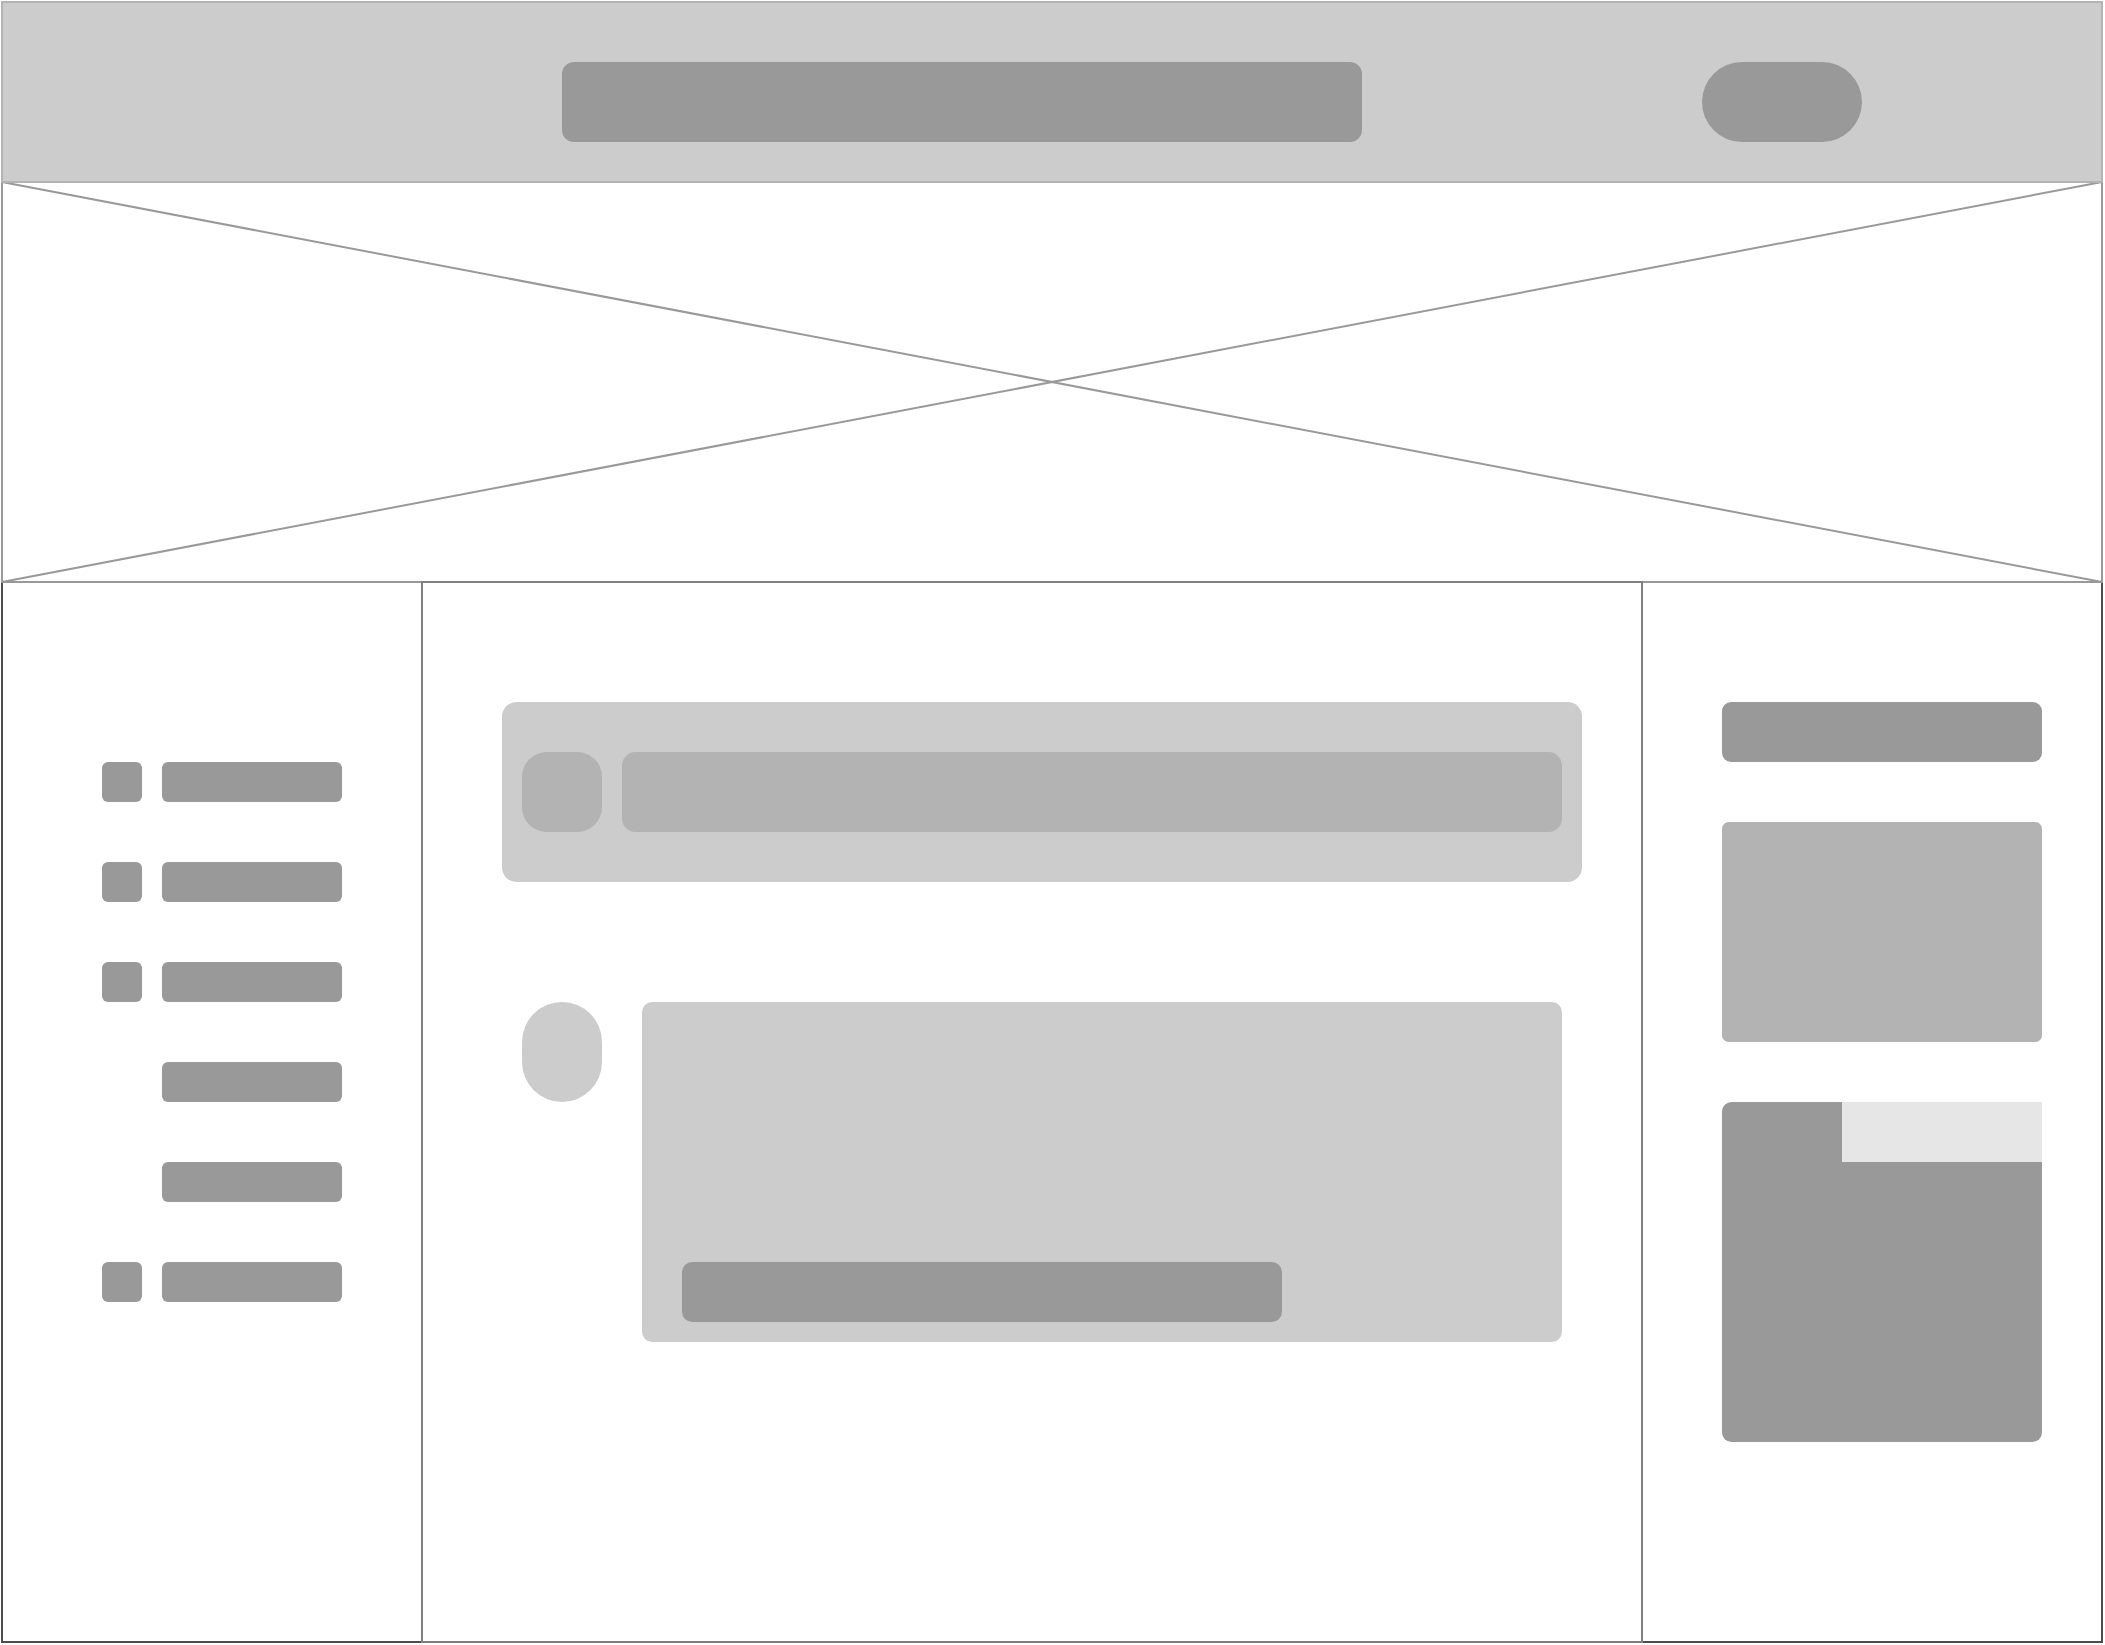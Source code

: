 <mxfile version="21.7.2" type="device" pages="6">
  <diagram id="hD09jQqH0ERCBeJgtIus" name="halaman beranda">
    <mxGraphModel dx="492" dy="740" grid="1" gridSize="10" guides="1" tooltips="1" connect="1" arrows="1" fold="1" page="1" pageScale="1" pageWidth="850" pageHeight="1100" math="0" shadow="0">
      <root>
        <mxCell id="0" />
        <mxCell id="1" parent="0" />
        <mxCell id="AZKspSL3-IPZaGYiQ-es-28" value="" style="rounded=0;whiteSpace=wrap;html=1;strokeColor=#4D4D4D;" parent="1" vertex="1">
          <mxGeometry x="1210" y="30" width="1050" height="820" as="geometry" />
        </mxCell>
        <mxCell id="AZKspSL3-IPZaGYiQ-es-20" value="" style="verticalLabelPosition=bottom;shadow=0;dashed=0;align=center;html=1;verticalAlign=top;strokeWidth=1;shape=mxgraph.mockup.graphics.simpleIcon;strokeColor=#999999;fillColor=#ffffff;rounded=0;labelBackgroundColor=none;fontFamily=Verdana;fontSize=12;fontColor=#000000;" parent="1" vertex="1">
          <mxGeometry x="1210" y="120" width="1050" height="200" as="geometry" />
        </mxCell>
        <mxCell id="AZKspSL3-IPZaGYiQ-es-33" value="" style="rounded=0;whiteSpace=wrap;html=1;strokeColor=#B3B3B3;fillColor=#CCCCCC;" parent="1" vertex="1">
          <mxGeometry x="1210" y="30" width="1050" height="90" as="geometry" />
        </mxCell>
        <mxCell id="AZKspSL3-IPZaGYiQ-es-36" value="" style="rounded=0;whiteSpace=wrap;html=1;strokeColor=#808080;" parent="1" vertex="1">
          <mxGeometry x="1420" y="320" width="610" height="530" as="geometry" />
        </mxCell>
        <mxCell id="AZKspSL3-IPZaGYiQ-es-73" value="" style="group" parent="1" vertex="1" connectable="0">
          <mxGeometry x="1470" y="530" width="520" height="170" as="geometry" />
        </mxCell>
        <mxCell id="AZKspSL3-IPZaGYiQ-es-64" value="" style="rounded=1;whiteSpace=wrap;html=1;strokeColor=none;fillColor=#CCCCCC;arcSize=3;" parent="AZKspSL3-IPZaGYiQ-es-73" vertex="1">
          <mxGeometry x="60" width="460" height="170" as="geometry" />
        </mxCell>
        <mxCell id="AZKspSL3-IPZaGYiQ-es-66" value="" style="rounded=1;whiteSpace=wrap;html=1;strokeColor=none;fillColor=#CCCCCC;arcSize=50;" parent="AZKspSL3-IPZaGYiQ-es-73" vertex="1">
          <mxGeometry width="40" height="50" as="geometry" />
        </mxCell>
        <mxCell id="AZKspSL3-IPZaGYiQ-es-72" value="" style="rounded=1;whiteSpace=wrap;html=1;strokeColor=none;fillColor=#999999;arcSize=17;" parent="AZKspSL3-IPZaGYiQ-es-73" vertex="1">
          <mxGeometry x="80" y="130" width="300" height="30" as="geometry" />
        </mxCell>
        <mxCell id="AZKspSL3-IPZaGYiQ-es-74" value="" style="group" parent="1" vertex="1" connectable="0">
          <mxGeometry x="1260" y="410" width="120" height="270" as="geometry" />
        </mxCell>
        <mxCell id="AZKspSL3-IPZaGYiQ-es-40" value="" style="rounded=1;whiteSpace=wrap;html=1;strokeColor=none;fillColor=#999999;" parent="AZKspSL3-IPZaGYiQ-es-74" vertex="1">
          <mxGeometry x="30" width="90" height="20" as="geometry" />
        </mxCell>
        <mxCell id="AZKspSL3-IPZaGYiQ-es-41" value="" style="rounded=1;whiteSpace=wrap;html=1;strokeColor=none;fillColor=#999999;" parent="AZKspSL3-IPZaGYiQ-es-74" vertex="1">
          <mxGeometry width="20" height="20" as="geometry" />
        </mxCell>
        <mxCell id="AZKspSL3-IPZaGYiQ-es-49" value="" style="rounded=1;whiteSpace=wrap;html=1;strokeColor=none;fillColor=#999999;" parent="AZKspSL3-IPZaGYiQ-es-74" vertex="1">
          <mxGeometry x="30" y="50" width="90" height="20" as="geometry" />
        </mxCell>
        <mxCell id="AZKspSL3-IPZaGYiQ-es-50" value="" style="rounded=1;whiteSpace=wrap;html=1;strokeColor=none;fillColor=#999999;" parent="AZKspSL3-IPZaGYiQ-es-74" vertex="1">
          <mxGeometry y="50" width="20" height="20" as="geometry" />
        </mxCell>
        <mxCell id="AZKspSL3-IPZaGYiQ-es-51" value="" style="rounded=1;whiteSpace=wrap;html=1;strokeColor=none;fillColor=#999999;" parent="AZKspSL3-IPZaGYiQ-es-74" vertex="1">
          <mxGeometry x="30" y="100" width="90" height="20" as="geometry" />
        </mxCell>
        <mxCell id="AZKspSL3-IPZaGYiQ-es-52" value="" style="rounded=1;whiteSpace=wrap;html=1;strokeColor=none;fillColor=#999999;" parent="AZKspSL3-IPZaGYiQ-es-74" vertex="1">
          <mxGeometry y="100" width="20" height="20" as="geometry" />
        </mxCell>
        <mxCell id="AZKspSL3-IPZaGYiQ-es-53" value="" style="rounded=1;whiteSpace=wrap;html=1;strokeColor=none;fillColor=#999999;" parent="AZKspSL3-IPZaGYiQ-es-74" vertex="1">
          <mxGeometry x="30" y="250" width="90" height="20" as="geometry" />
        </mxCell>
        <mxCell id="AZKspSL3-IPZaGYiQ-es-54" value="" style="rounded=1;whiteSpace=wrap;html=1;strokeColor=none;fillColor=#999999;" parent="AZKspSL3-IPZaGYiQ-es-74" vertex="1">
          <mxGeometry y="250" width="20" height="20" as="geometry" />
        </mxCell>
        <mxCell id="AZKspSL3-IPZaGYiQ-es-55" value="" style="rounded=1;whiteSpace=wrap;html=1;strokeColor=none;fillColor=#999999;" parent="AZKspSL3-IPZaGYiQ-es-74" vertex="1">
          <mxGeometry x="30" y="150" width="90" height="20" as="geometry" />
        </mxCell>
        <mxCell id="AZKspSL3-IPZaGYiQ-es-56" value="" style="rounded=1;whiteSpace=wrap;html=1;strokeColor=none;fillColor=#999999;" parent="AZKspSL3-IPZaGYiQ-es-74" vertex="1">
          <mxGeometry x="30" y="200" width="90" height="20" as="geometry" />
        </mxCell>
        <mxCell id="AZKspSL3-IPZaGYiQ-es-60" value="" style="rounded=1;whiteSpace=wrap;html=1;strokeColor=none;fillColor=#999999;" parent="1" vertex="1">
          <mxGeometry x="2070" y="380" width="160" height="30" as="geometry" />
        </mxCell>
        <mxCell id="AZKspSL3-IPZaGYiQ-es-61" value="" style="rounded=1;whiteSpace=wrap;html=1;strokeColor=none;fillColor=#B3B3B3;arcSize=3;container=0;" parent="1" vertex="1">
          <mxGeometry x="2070" y="440" width="160" height="110" as="geometry" />
        </mxCell>
        <mxCell id="AZKspSL3-IPZaGYiQ-es-62" value="" style="rounded=1;whiteSpace=wrap;html=1;strokeColor=none;fillColor=#999999;arcSize=3;" parent="1" vertex="1">
          <mxGeometry x="2070" y="580" width="160" height="170" as="geometry" />
        </mxCell>
        <mxCell id="AZKspSL3-IPZaGYiQ-es-63" value="" style="rounded=1;whiteSpace=wrap;html=1;strokeColor=none;fillColor=#E6E6E6;arcSize=0;" parent="1" vertex="1">
          <mxGeometry x="2130" y="580" width="100" height="30" as="geometry" />
        </mxCell>
        <mxCell id="AZKspSL3-IPZaGYiQ-es-78" value="" style="rounded=1;whiteSpace=wrap;html=1;strokeColor=none;fillColor=#999999;" parent="1" vertex="1">
          <mxGeometry x="1490" y="60" width="400" height="40" as="geometry" />
        </mxCell>
        <mxCell id="AZKspSL3-IPZaGYiQ-es-79" value="" style="rounded=1;whiteSpace=wrap;html=1;strokeColor=none;fillColor=#999999;arcSize=50;" parent="1" vertex="1">
          <mxGeometry x="2060" y="60" width="80" height="40" as="geometry" />
        </mxCell>
        <mxCell id="AZKspSL3-IPZaGYiQ-es-85" value="" style="rounded=1;whiteSpace=wrap;html=1;strokeColor=none;fillColor=#CCCCCC;arcSize=8;container=0;" parent="1" vertex="1">
          <mxGeometry x="1460" y="380" width="540" height="90" as="geometry" />
        </mxCell>
        <mxCell id="AZKspSL3-IPZaGYiQ-es-83" value="" style="rounded=1;whiteSpace=wrap;html=1;strokeColor=none;fillColor=#B3B3B3;arcSize=17;container=0;" parent="1" vertex="1">
          <mxGeometry x="1520" y="405" width="470" height="40" as="geometry" />
        </mxCell>
        <mxCell id="AZKspSL3-IPZaGYiQ-es-84" value="" style="rounded=1;whiteSpace=wrap;html=1;strokeColor=none;fillColor=#B3B3B3;arcSize=31;container=0;" parent="1" vertex="1">
          <mxGeometry x="1470" y="405" width="40" height="40" as="geometry" />
        </mxCell>
      </root>
    </mxGraphModel>
  </diagram>
  <diagram id="E0Js30wyCuAVZdPa75kY" name="halaman profile">
    <mxGraphModel dx="1330" dy="1203" grid="1" gridSize="10" guides="1" tooltips="1" connect="1" arrows="1" fold="1" page="1" pageScale="1" pageWidth="850" pageHeight="1100" math="0" shadow="0">
      <root>
        <mxCell id="0" />
        <mxCell id="1" parent="0" />
        <mxCell id="IMUXMSNeako0PYxyaCCG-1" value="" style="rounded=0;whiteSpace=wrap;html=1;strokeColor=#4D4D4D;" vertex="1" parent="1">
          <mxGeometry x="1210" y="30" width="1050" height="820" as="geometry" />
        </mxCell>
        <mxCell id="IMUXMSNeako0PYxyaCCG-2" value="" style="verticalLabelPosition=bottom;shadow=0;dashed=0;align=center;html=1;verticalAlign=top;strokeWidth=1;shape=mxgraph.mockup.graphics.simpleIcon;strokeColor=#999999;fillColor=#ffffff;rounded=0;labelBackgroundColor=none;fontFamily=Verdana;fontSize=12;fontColor=#000000;" vertex="1" parent="1">
          <mxGeometry x="1210" y="120" width="1050" height="200" as="geometry" />
        </mxCell>
        <mxCell id="IMUXMSNeako0PYxyaCCG-3" value="" style="rounded=0;whiteSpace=wrap;html=1;strokeColor=#B3B3B3;fillColor=#CCCCCC;" vertex="1" parent="1">
          <mxGeometry x="1210" y="30" width="1050" height="90" as="geometry" />
        </mxCell>
        <mxCell id="IMUXMSNeako0PYxyaCCG-4" value="" style="rounded=0;whiteSpace=wrap;html=1;strokeColor=#808080;" vertex="1" parent="1">
          <mxGeometry x="1420" y="320" width="610" height="530" as="geometry" />
        </mxCell>
        <mxCell id="IMUXMSNeako0PYxyaCCG-9" value="" style="group" vertex="1" connectable="0" parent="1">
          <mxGeometry x="1260" y="410" width="120" height="270" as="geometry" />
        </mxCell>
        <mxCell id="IMUXMSNeako0PYxyaCCG-10" value="" style="rounded=1;whiteSpace=wrap;html=1;strokeColor=none;fillColor=#999999;" vertex="1" parent="IMUXMSNeako0PYxyaCCG-9">
          <mxGeometry x="30" width="90" height="20" as="geometry" />
        </mxCell>
        <mxCell id="IMUXMSNeako0PYxyaCCG-11" value="" style="rounded=1;whiteSpace=wrap;html=1;strokeColor=none;fillColor=#999999;" vertex="1" parent="IMUXMSNeako0PYxyaCCG-9">
          <mxGeometry width="20" height="20" as="geometry" />
        </mxCell>
        <mxCell id="IMUXMSNeako0PYxyaCCG-12" value="" style="rounded=1;whiteSpace=wrap;html=1;strokeColor=none;fillColor=#999999;" vertex="1" parent="IMUXMSNeako0PYxyaCCG-9">
          <mxGeometry x="30" y="50" width="90" height="20" as="geometry" />
        </mxCell>
        <mxCell id="IMUXMSNeako0PYxyaCCG-13" value="" style="rounded=1;whiteSpace=wrap;html=1;strokeColor=none;fillColor=#999999;" vertex="1" parent="IMUXMSNeako0PYxyaCCG-9">
          <mxGeometry y="50" width="20" height="20" as="geometry" />
        </mxCell>
        <mxCell id="IMUXMSNeako0PYxyaCCG-14" value="" style="rounded=1;whiteSpace=wrap;html=1;strokeColor=none;fillColor=#999999;" vertex="1" parent="IMUXMSNeako0PYxyaCCG-9">
          <mxGeometry x="30" y="100" width="90" height="20" as="geometry" />
        </mxCell>
        <mxCell id="IMUXMSNeako0PYxyaCCG-15" value="" style="rounded=1;whiteSpace=wrap;html=1;strokeColor=none;fillColor=#999999;" vertex="1" parent="IMUXMSNeako0PYxyaCCG-9">
          <mxGeometry y="100" width="20" height="20" as="geometry" />
        </mxCell>
        <mxCell id="IMUXMSNeako0PYxyaCCG-16" value="" style="rounded=1;whiteSpace=wrap;html=1;strokeColor=none;fillColor=#999999;" vertex="1" parent="IMUXMSNeako0PYxyaCCG-9">
          <mxGeometry x="30" y="250" width="90" height="20" as="geometry" />
        </mxCell>
        <mxCell id="IMUXMSNeako0PYxyaCCG-17" value="" style="rounded=1;whiteSpace=wrap;html=1;strokeColor=none;fillColor=#999999;" vertex="1" parent="IMUXMSNeako0PYxyaCCG-9">
          <mxGeometry y="250" width="20" height="20" as="geometry" />
        </mxCell>
        <mxCell id="IMUXMSNeako0PYxyaCCG-18" value="" style="rounded=1;whiteSpace=wrap;html=1;strokeColor=none;fillColor=#999999;" vertex="1" parent="IMUXMSNeako0PYxyaCCG-9">
          <mxGeometry x="30" y="150" width="90" height="20" as="geometry" />
        </mxCell>
        <mxCell id="IMUXMSNeako0PYxyaCCG-19" value="" style="rounded=1;whiteSpace=wrap;html=1;strokeColor=none;fillColor=#999999;" vertex="1" parent="IMUXMSNeako0PYxyaCCG-9">
          <mxGeometry x="30" y="200" width="90" height="20" as="geometry" />
        </mxCell>
        <mxCell id="IMUXMSNeako0PYxyaCCG-20" value="" style="rounded=1;whiteSpace=wrap;html=1;strokeColor=none;fillColor=#999999;" vertex="1" parent="1">
          <mxGeometry x="2070" y="380" width="160" height="30" as="geometry" />
        </mxCell>
        <mxCell id="IMUXMSNeako0PYxyaCCG-21" value="" style="rounded=1;whiteSpace=wrap;html=1;strokeColor=none;fillColor=#B3B3B3;arcSize=3;container=0;" vertex="1" parent="1">
          <mxGeometry x="2070" y="440" width="160" height="110" as="geometry" />
        </mxCell>
        <mxCell id="IMUXMSNeako0PYxyaCCG-22" value="" style="rounded=1;whiteSpace=wrap;html=1;strokeColor=none;fillColor=#999999;arcSize=3;" vertex="1" parent="1">
          <mxGeometry x="2070" y="580" width="160" height="170" as="geometry" />
        </mxCell>
        <mxCell id="IMUXMSNeako0PYxyaCCG-23" value="" style="rounded=1;whiteSpace=wrap;html=1;strokeColor=none;fillColor=#E6E6E6;arcSize=0;" vertex="1" parent="1">
          <mxGeometry x="2130" y="580" width="100" height="30" as="geometry" />
        </mxCell>
        <mxCell id="IMUXMSNeako0PYxyaCCG-24" value="" style="rounded=1;whiteSpace=wrap;html=1;strokeColor=none;fillColor=#999999;" vertex="1" parent="1">
          <mxGeometry x="1490" y="60" width="400" height="40" as="geometry" />
        </mxCell>
        <mxCell id="IMUXMSNeako0PYxyaCCG-25" value="" style="rounded=1;whiteSpace=wrap;html=1;strokeColor=none;fillColor=#999999;arcSize=50;" vertex="1" parent="1">
          <mxGeometry x="2060" y="60" width="80" height="40" as="geometry" />
        </mxCell>
        <mxCell id="IMUXMSNeako0PYxyaCCG-26" value="" style="rounded=1;whiteSpace=wrap;html=1;strokeColor=none;fillColor=#CCCCCC;arcSize=2;container=0;" vertex="1" parent="1">
          <mxGeometry x="1455" y="470" width="540" height="350" as="geometry" />
        </mxCell>
        <mxCell id="IMUXMSNeako0PYxyaCCG-27" value="" style="rounded=1;whiteSpace=wrap;html=1;strokeColor=none;fillColor=#B3B3B3;arcSize=17;container=0;" vertex="1" parent="1">
          <mxGeometry x="1450" y="350" width="530" height="40" as="geometry" />
        </mxCell>
        <mxCell id="IMUXMSNeako0PYxyaCCG-28" value="" style="rounded=1;whiteSpace=wrap;html=1;strokeColor=none;fillColor=#B3B3B3;arcSize=31;container=0;" vertex="1" parent="1">
          <mxGeometry x="1455" y="410" width="40" height="40" as="geometry" />
        </mxCell>
        <mxCell id="IMUXMSNeako0PYxyaCCG-29" value="" style="rounded=1;whiteSpace=wrap;html=1;strokeColor=none;fillColor=#999999;arcSize=50;" vertex="1" parent="1">
          <mxGeometry x="1400" y="210" width="80" height="80" as="geometry" />
        </mxCell>
        <mxCell id="IMUXMSNeako0PYxyaCCG-31" value="" style="rounded=1;whiteSpace=wrap;html=1;strokeColor=none;fillColor=#B3B3B3;arcSize=17;container=0;" vertex="1" parent="1">
          <mxGeometry x="1490" y="225" width="80" height="20" as="geometry" />
        </mxCell>
        <mxCell id="IMUXMSNeako0PYxyaCCG-32" value="" style="rounded=1;whiteSpace=wrap;html=1;strokeColor=none;fillColor=#B3B3B3;arcSize=17;container=0;" vertex="1" parent="1">
          <mxGeometry x="1490" y="255" width="50" height="20" as="geometry" />
        </mxCell>
        <mxCell id="IMUXMSNeako0PYxyaCCG-33" value="" style="rounded=1;whiteSpace=wrap;html=1;strokeColor=none;fillColor=#B3B3B3;arcSize=17;container=0;" vertex="1" parent="1">
          <mxGeometry x="2010" y="275" width="20" height="20" as="geometry" />
        </mxCell>
        <mxCell id="IMUXMSNeako0PYxyaCCG-34" value="" style="rounded=1;whiteSpace=wrap;html=1;strokeColor=none;fillColor=#B3B3B3;arcSize=17;container=0;" vertex="1" parent="1">
          <mxGeometry x="2040" y="275" width="20" height="20" as="geometry" />
        </mxCell>
        <mxCell id="IMUXMSNeako0PYxyaCCG-35" value="" style="rounded=1;whiteSpace=wrap;html=1;strokeColor=none;fillColor=#B3B3B3;arcSize=17;container=0;" vertex="1" parent="1">
          <mxGeometry x="2070" y="275" width="20" height="20" as="geometry" />
        </mxCell>
        <mxCell id="IMUXMSNeako0PYxyaCCG-36" value="" style="rounded=1;whiteSpace=wrap;html=1;strokeColor=none;fillColor=#B3B3B3;arcSize=17;container=0;" vertex="1" parent="1">
          <mxGeometry x="2105" y="275" width="20" height="20" as="geometry" />
        </mxCell>
      </root>
    </mxGraphModel>
  </diagram>
  <diagram name="halaman grup" id="5uoD-yhtU6c1XY7j2oJO">
    <mxGraphModel dx="791" dy="2474" grid="1" gridSize="10" guides="1" tooltips="1" connect="1" arrows="1" fold="1" page="1" pageScale="1" pageWidth="850" pageHeight="1100" math="0" shadow="0">
      <root>
        <mxCell id="UD2QmH18qQvcPj85lfm4-0" />
        <mxCell id="UD2QmH18qQvcPj85lfm4-1" parent="UD2QmH18qQvcPj85lfm4-0" />
        <mxCell id="UD2QmH18qQvcPj85lfm4-2" value="" style="rounded=0;whiteSpace=wrap;html=1;strokeColor=#4D4D4D;" vertex="1" parent="UD2QmH18qQvcPj85lfm4-1">
          <mxGeometry x="1860" y="-820" width="1050" height="820" as="geometry" />
        </mxCell>
        <mxCell id="UD2QmH18qQvcPj85lfm4-3" value="" style="verticalLabelPosition=bottom;shadow=0;dashed=0;align=center;html=1;verticalAlign=top;strokeWidth=1;shape=mxgraph.mockup.graphics.simpleIcon;strokeColor=#999999;fillColor=#ffffff;rounded=0;labelBackgroundColor=none;fontFamily=Verdana;fontSize=12;fontColor=#000000;" vertex="1" parent="UD2QmH18qQvcPj85lfm4-1">
          <mxGeometry x="1860" y="-730" width="1050" height="200" as="geometry" />
        </mxCell>
        <mxCell id="UD2QmH18qQvcPj85lfm4-4" value="" style="rounded=0;whiteSpace=wrap;html=1;strokeColor=#B3B3B3;fillColor=#CCCCCC;" vertex="1" parent="UD2QmH18qQvcPj85lfm4-1">
          <mxGeometry x="1860" y="-820" width="1050" height="90" as="geometry" />
        </mxCell>
        <mxCell id="UD2QmH18qQvcPj85lfm4-5" value="" style="rounded=0;whiteSpace=wrap;html=1;strokeColor=#808080;" vertex="1" parent="UD2QmH18qQvcPj85lfm4-1">
          <mxGeometry x="2070" y="-530" width="610" height="530" as="geometry" />
        </mxCell>
        <mxCell id="UD2QmH18qQvcPj85lfm4-6" value="" style="group" vertex="1" connectable="0" parent="UD2QmH18qQvcPj85lfm4-1">
          <mxGeometry x="1910" y="-440" width="120" height="270" as="geometry" />
        </mxCell>
        <mxCell id="UD2QmH18qQvcPj85lfm4-7" value="" style="rounded=1;whiteSpace=wrap;html=1;strokeColor=none;fillColor=#999999;" vertex="1" parent="UD2QmH18qQvcPj85lfm4-6">
          <mxGeometry x="30" width="90" height="20" as="geometry" />
        </mxCell>
        <mxCell id="UD2QmH18qQvcPj85lfm4-8" value="" style="rounded=1;whiteSpace=wrap;html=1;strokeColor=none;fillColor=#999999;" vertex="1" parent="UD2QmH18qQvcPj85lfm4-6">
          <mxGeometry width="20" height="20" as="geometry" />
        </mxCell>
        <mxCell id="UD2QmH18qQvcPj85lfm4-9" value="" style="rounded=1;whiteSpace=wrap;html=1;strokeColor=none;fillColor=#999999;" vertex="1" parent="UD2QmH18qQvcPj85lfm4-6">
          <mxGeometry x="30" y="50" width="90" height="20" as="geometry" />
        </mxCell>
        <mxCell id="UD2QmH18qQvcPj85lfm4-10" value="" style="rounded=1;whiteSpace=wrap;html=1;strokeColor=none;fillColor=#999999;" vertex="1" parent="UD2QmH18qQvcPj85lfm4-6">
          <mxGeometry y="50" width="20" height="20" as="geometry" />
        </mxCell>
        <mxCell id="UD2QmH18qQvcPj85lfm4-11" value="" style="rounded=1;whiteSpace=wrap;html=1;strokeColor=none;fillColor=#999999;" vertex="1" parent="UD2QmH18qQvcPj85lfm4-6">
          <mxGeometry x="30" y="100" width="90" height="20" as="geometry" />
        </mxCell>
        <mxCell id="UD2QmH18qQvcPj85lfm4-12" value="" style="rounded=1;whiteSpace=wrap;html=1;strokeColor=none;fillColor=#999999;" vertex="1" parent="UD2QmH18qQvcPj85lfm4-6">
          <mxGeometry y="100" width="20" height="20" as="geometry" />
        </mxCell>
        <mxCell id="UD2QmH18qQvcPj85lfm4-13" value="" style="rounded=1;whiteSpace=wrap;html=1;strokeColor=none;fillColor=#999999;" vertex="1" parent="UD2QmH18qQvcPj85lfm4-6">
          <mxGeometry x="30" y="250" width="90" height="20" as="geometry" />
        </mxCell>
        <mxCell id="UD2QmH18qQvcPj85lfm4-14" value="" style="rounded=1;whiteSpace=wrap;html=1;strokeColor=none;fillColor=#999999;" vertex="1" parent="UD2QmH18qQvcPj85lfm4-6">
          <mxGeometry y="250" width="20" height="20" as="geometry" />
        </mxCell>
        <mxCell id="UD2QmH18qQvcPj85lfm4-15" value="" style="rounded=1;whiteSpace=wrap;html=1;strokeColor=none;fillColor=#999999;" vertex="1" parent="UD2QmH18qQvcPj85lfm4-6">
          <mxGeometry x="30" y="150" width="90" height="20" as="geometry" />
        </mxCell>
        <mxCell id="UD2QmH18qQvcPj85lfm4-16" value="" style="rounded=1;whiteSpace=wrap;html=1;strokeColor=none;fillColor=#999999;" vertex="1" parent="UD2QmH18qQvcPj85lfm4-6">
          <mxGeometry x="30" y="200" width="90" height="20" as="geometry" />
        </mxCell>
        <mxCell id="UD2QmH18qQvcPj85lfm4-17" value="" style="rounded=1;whiteSpace=wrap;html=1;strokeColor=none;fillColor=#999999;" vertex="1" parent="UD2QmH18qQvcPj85lfm4-1">
          <mxGeometry x="2720" y="-470" width="160" height="30" as="geometry" />
        </mxCell>
        <mxCell id="UD2QmH18qQvcPj85lfm4-18" value="" style="rounded=1;whiteSpace=wrap;html=1;strokeColor=none;fillColor=#B3B3B3;arcSize=3;container=0;" vertex="1" parent="UD2QmH18qQvcPj85lfm4-1">
          <mxGeometry x="2720" y="-410" width="160" height="110" as="geometry" />
        </mxCell>
        <mxCell id="UD2QmH18qQvcPj85lfm4-19" value="" style="rounded=1;whiteSpace=wrap;html=1;strokeColor=none;fillColor=#999999;arcSize=3;" vertex="1" parent="UD2QmH18qQvcPj85lfm4-1">
          <mxGeometry x="2720" y="-270" width="160" height="170" as="geometry" />
        </mxCell>
        <mxCell id="UD2QmH18qQvcPj85lfm4-20" value="" style="rounded=1;whiteSpace=wrap;html=1;strokeColor=none;fillColor=#E6E6E6;arcSize=0;" vertex="1" parent="UD2QmH18qQvcPj85lfm4-1">
          <mxGeometry x="2780" y="-270" width="100" height="30" as="geometry" />
        </mxCell>
        <mxCell id="UD2QmH18qQvcPj85lfm4-21" value="" style="rounded=1;whiteSpace=wrap;html=1;strokeColor=none;fillColor=#999999;" vertex="1" parent="UD2QmH18qQvcPj85lfm4-1">
          <mxGeometry x="2140" y="-790" width="400" height="40" as="geometry" />
        </mxCell>
        <mxCell id="UD2QmH18qQvcPj85lfm4-22" value="" style="rounded=1;whiteSpace=wrap;html=1;strokeColor=none;fillColor=#999999;arcSize=50;" vertex="1" parent="UD2QmH18qQvcPj85lfm4-1">
          <mxGeometry x="2710" y="-790" width="80" height="40" as="geometry" />
        </mxCell>
        <mxCell id="UD2QmH18qQvcPj85lfm4-23" value="" style="rounded=1;whiteSpace=wrap;html=1;strokeColor=none;fillColor=#CCCCCC;arcSize=2;container=0;" vertex="1" parent="UD2QmH18qQvcPj85lfm4-1">
          <mxGeometry x="2105" y="-420" width="540" height="390" as="geometry" />
        </mxCell>
        <mxCell id="UD2QmH18qQvcPj85lfm4-25" value="" style="rounded=1;whiteSpace=wrap;html=1;strokeColor=none;fillColor=#B3B3B3;arcSize=31;container=0;" vertex="1" parent="UD2QmH18qQvcPj85lfm4-1">
          <mxGeometry x="2105" y="-490" width="85" height="40" as="geometry" />
        </mxCell>
        <mxCell id="UD2QmH18qQvcPj85lfm4-26" value="" style="rounded=1;whiteSpace=wrap;html=1;strokeColor=none;fillColor=#999999;arcSize=23;" vertex="1" parent="UD2QmH18qQvcPj85lfm4-1">
          <mxGeometry x="2050" y="-640" width="80" height="80" as="geometry" />
        </mxCell>
        <mxCell id="UD2QmH18qQvcPj85lfm4-27" value="" style="rounded=1;whiteSpace=wrap;html=1;strokeColor=none;fillColor=#B3B3B3;arcSize=17;container=0;" vertex="1" parent="UD2QmH18qQvcPj85lfm4-1">
          <mxGeometry x="2140" y="-625" width="80" height="20" as="geometry" />
        </mxCell>
        <mxCell id="UD2QmH18qQvcPj85lfm4-28" value="" style="rounded=1;whiteSpace=wrap;html=1;strokeColor=none;fillColor=#B3B3B3;arcSize=17;container=0;" vertex="1" parent="UD2QmH18qQvcPj85lfm4-1">
          <mxGeometry x="2140" y="-595" width="50" height="20" as="geometry" />
        </mxCell>
        <mxCell id="UD2QmH18qQvcPj85lfm4-29" value="" style="rounded=1;whiteSpace=wrap;html=1;strokeColor=none;fillColor=#B3B3B3;arcSize=17;container=0;" vertex="1" parent="UD2QmH18qQvcPj85lfm4-1">
          <mxGeometry x="2660" y="-575" width="20" height="20" as="geometry" />
        </mxCell>
        <mxCell id="UD2QmH18qQvcPj85lfm4-30" value="" style="rounded=1;whiteSpace=wrap;html=1;strokeColor=none;fillColor=#B3B3B3;arcSize=17;container=0;" vertex="1" parent="UD2QmH18qQvcPj85lfm4-1">
          <mxGeometry x="2690" y="-575" width="20" height="20" as="geometry" />
        </mxCell>
        <mxCell id="UD2QmH18qQvcPj85lfm4-31" value="" style="rounded=1;whiteSpace=wrap;html=1;strokeColor=none;fillColor=#B3B3B3;arcSize=17;container=0;" vertex="1" parent="UD2QmH18qQvcPj85lfm4-1">
          <mxGeometry x="2720" y="-575" width="20" height="20" as="geometry" />
        </mxCell>
        <mxCell id="UD2QmH18qQvcPj85lfm4-32" value="" style="rounded=1;whiteSpace=wrap;html=1;strokeColor=none;fillColor=#B3B3B3;arcSize=17;container=0;" vertex="1" parent="UD2QmH18qQvcPj85lfm4-1">
          <mxGeometry x="2755" y="-575" width="20" height="20" as="geometry" />
        </mxCell>
        <mxCell id="bf9NnhyVD7pwBHw3paqd-0" value="" style="rounded=1;whiteSpace=wrap;html=1;strokeColor=none;fillColor=#B3B3B3;arcSize=31;container=0;" vertex="1" parent="UD2QmH18qQvcPj85lfm4-1">
          <mxGeometry x="2210" y="-490" width="85" height="40" as="geometry" />
        </mxCell>
        <mxCell id="bf9NnhyVD7pwBHw3paqd-1" value="" style="rounded=1;whiteSpace=wrap;html=1;strokeColor=none;fillColor=#B3B3B3;arcSize=22;container=0;" vertex="1" parent="UD2QmH18qQvcPj85lfm4-1">
          <mxGeometry x="2310" y="-490" width="340" height="40" as="geometry" />
        </mxCell>
      </root>
    </mxGraphModel>
  </diagram>
  <diagram name="halaman list penguana" id="V1TLTTCD6_O5LeZNz-ah">
    <mxGraphModel dx="1330" dy="1203" grid="1" gridSize="10" guides="1" tooltips="1" connect="1" arrows="1" fold="1" page="1" pageScale="1" pageWidth="850" pageHeight="1100" math="0" shadow="0">
      <root>
        <mxCell id="-QoqGQYllEb_GZ9CA9jk-0" />
        <mxCell id="-QoqGQYllEb_GZ9CA9jk-1" parent="-QoqGQYllEb_GZ9CA9jk-0" />
        <mxCell id="-QoqGQYllEb_GZ9CA9jk-2" value="" style="rounded=0;whiteSpace=wrap;html=1;strokeColor=#4D4D4D;" vertex="1" parent="-QoqGQYllEb_GZ9CA9jk-1">
          <mxGeometry x="1210" y="30" width="1050" height="820" as="geometry" />
        </mxCell>
        <mxCell id="-QoqGQYllEb_GZ9CA9jk-4" value="" style="rounded=0;whiteSpace=wrap;html=1;strokeColor=#B3B3B3;fillColor=#CCCCCC;" vertex="1" parent="-QoqGQYllEb_GZ9CA9jk-1">
          <mxGeometry x="1210" y="30" width="1050" height="90" as="geometry" />
        </mxCell>
        <mxCell id="-QoqGQYllEb_GZ9CA9jk-5" value="" style="rounded=0;whiteSpace=wrap;html=1;strokeColor=#808080;" vertex="1" parent="-QoqGQYllEb_GZ9CA9jk-1">
          <mxGeometry x="1420" y="120" width="610" height="730" as="geometry" />
        </mxCell>
        <mxCell id="-QoqGQYllEb_GZ9CA9jk-6" value="" style="group" vertex="1" connectable="0" parent="-QoqGQYllEb_GZ9CA9jk-1">
          <mxGeometry x="1250" y="200" width="120" height="270" as="geometry" />
        </mxCell>
        <mxCell id="-QoqGQYllEb_GZ9CA9jk-7" value="" style="rounded=1;whiteSpace=wrap;html=1;strokeColor=none;fillColor=#999999;" vertex="1" parent="-QoqGQYllEb_GZ9CA9jk-6">
          <mxGeometry x="30" width="90" height="20" as="geometry" />
        </mxCell>
        <mxCell id="-QoqGQYllEb_GZ9CA9jk-8" value="" style="rounded=1;whiteSpace=wrap;html=1;strokeColor=none;fillColor=#999999;" vertex="1" parent="-QoqGQYllEb_GZ9CA9jk-6">
          <mxGeometry width="20" height="20" as="geometry" />
        </mxCell>
        <mxCell id="-QoqGQYllEb_GZ9CA9jk-9" value="" style="rounded=1;whiteSpace=wrap;html=1;strokeColor=none;fillColor=#999999;" vertex="1" parent="-QoqGQYllEb_GZ9CA9jk-6">
          <mxGeometry x="30" y="50" width="90" height="20" as="geometry" />
        </mxCell>
        <mxCell id="-QoqGQYllEb_GZ9CA9jk-10" value="" style="rounded=1;whiteSpace=wrap;html=1;strokeColor=none;fillColor=#999999;" vertex="1" parent="-QoqGQYllEb_GZ9CA9jk-6">
          <mxGeometry y="50" width="20" height="20" as="geometry" />
        </mxCell>
        <mxCell id="-QoqGQYllEb_GZ9CA9jk-11" value="" style="rounded=1;whiteSpace=wrap;html=1;strokeColor=none;fillColor=#999999;" vertex="1" parent="-QoqGQYllEb_GZ9CA9jk-6">
          <mxGeometry x="30" y="100" width="90" height="20" as="geometry" />
        </mxCell>
        <mxCell id="-QoqGQYllEb_GZ9CA9jk-12" value="" style="rounded=1;whiteSpace=wrap;html=1;strokeColor=none;fillColor=#999999;" vertex="1" parent="-QoqGQYllEb_GZ9CA9jk-6">
          <mxGeometry y="100" width="20" height="20" as="geometry" />
        </mxCell>
        <mxCell id="-QoqGQYllEb_GZ9CA9jk-13" value="" style="rounded=1;whiteSpace=wrap;html=1;strokeColor=none;fillColor=#999999;" vertex="1" parent="-QoqGQYllEb_GZ9CA9jk-6">
          <mxGeometry x="30" y="250" width="90" height="20" as="geometry" />
        </mxCell>
        <mxCell id="-QoqGQYllEb_GZ9CA9jk-14" value="" style="rounded=1;whiteSpace=wrap;html=1;strokeColor=none;fillColor=#999999;" vertex="1" parent="-QoqGQYllEb_GZ9CA9jk-6">
          <mxGeometry y="250" width="20" height="20" as="geometry" />
        </mxCell>
        <mxCell id="-QoqGQYllEb_GZ9CA9jk-15" value="" style="rounded=1;whiteSpace=wrap;html=1;strokeColor=none;fillColor=#999999;" vertex="1" parent="-QoqGQYllEb_GZ9CA9jk-6">
          <mxGeometry x="30" y="150" width="90" height="20" as="geometry" />
        </mxCell>
        <mxCell id="-QoqGQYllEb_GZ9CA9jk-16" value="" style="rounded=1;whiteSpace=wrap;html=1;strokeColor=none;fillColor=#999999;" vertex="1" parent="-QoqGQYllEb_GZ9CA9jk-6">
          <mxGeometry x="30" y="200" width="90" height="20" as="geometry" />
        </mxCell>
        <mxCell id="-QoqGQYllEb_GZ9CA9jk-17" value="" style="rounded=1;whiteSpace=wrap;html=1;strokeColor=none;fillColor=#999999;" vertex="1" parent="-QoqGQYllEb_GZ9CA9jk-1">
          <mxGeometry x="2070" y="160" width="160" height="30" as="geometry" />
        </mxCell>
        <mxCell id="-QoqGQYllEb_GZ9CA9jk-18" value="" style="rounded=1;whiteSpace=wrap;html=1;strokeColor=none;fillColor=#B3B3B3;arcSize=3;container=0;" vertex="1" parent="-QoqGQYllEb_GZ9CA9jk-1">
          <mxGeometry x="2070" y="220" width="160" height="110" as="geometry" />
        </mxCell>
        <mxCell id="-QoqGQYllEb_GZ9CA9jk-19" value="" style="rounded=1;whiteSpace=wrap;html=1;strokeColor=none;fillColor=#999999;arcSize=3;" vertex="1" parent="-QoqGQYllEb_GZ9CA9jk-1">
          <mxGeometry x="2070" y="360" width="160" height="170" as="geometry" />
        </mxCell>
        <mxCell id="-QoqGQYllEb_GZ9CA9jk-20" value="" style="rounded=1;whiteSpace=wrap;html=1;strokeColor=none;fillColor=#E6E6E6;arcSize=0;" vertex="1" parent="-QoqGQYllEb_GZ9CA9jk-1">
          <mxGeometry x="2130" y="360" width="100" height="30" as="geometry" />
        </mxCell>
        <mxCell id="-QoqGQYllEb_GZ9CA9jk-21" value="" style="rounded=1;whiteSpace=wrap;html=1;strokeColor=none;fillColor=#999999;" vertex="1" parent="-QoqGQYllEb_GZ9CA9jk-1">
          <mxGeometry x="1490" y="60" width="400" height="40" as="geometry" />
        </mxCell>
        <mxCell id="-QoqGQYllEb_GZ9CA9jk-22" value="" style="rounded=1;whiteSpace=wrap;html=1;strokeColor=none;fillColor=#999999;arcSize=50;" vertex="1" parent="-QoqGQYllEb_GZ9CA9jk-1">
          <mxGeometry x="2060" y="60" width="80" height="40" as="geometry" />
        </mxCell>
        <mxCell id="1Ye62DTxRKkgwiPPebBI-0" value="" style="group" vertex="1" connectable="0" parent="-QoqGQYllEb_GZ9CA9jk-1">
          <mxGeometry x="1870" y="170" width="80" height="20" as="geometry" />
        </mxCell>
        <mxCell id="-QoqGQYllEb_GZ9CA9jk-29" value="" style="rounded=1;whiteSpace=wrap;html=1;strokeColor=none;fillColor=#B3B3B3;arcSize=17;container=0;" vertex="1" parent="1Ye62DTxRKkgwiPPebBI-0">
          <mxGeometry width="20" height="20" as="geometry" />
        </mxCell>
        <mxCell id="-QoqGQYllEb_GZ9CA9jk-30" value="" style="rounded=1;whiteSpace=wrap;html=1;strokeColor=none;fillColor=#B3B3B3;arcSize=17;container=0;" vertex="1" parent="1Ye62DTxRKkgwiPPebBI-0">
          <mxGeometry x="30" width="20" height="20" as="geometry" />
        </mxCell>
        <mxCell id="-QoqGQYllEb_GZ9CA9jk-31" value="" style="rounded=1;whiteSpace=wrap;html=1;strokeColor=none;fillColor=#B3B3B3;arcSize=17;container=0;" vertex="1" parent="1Ye62DTxRKkgwiPPebBI-0">
          <mxGeometry x="60" width="20" height="20" as="geometry" />
        </mxCell>
        <mxCell id="1Ye62DTxRKkgwiPPebBI-4" value="" style="group" vertex="1" connectable="0" parent="-QoqGQYllEb_GZ9CA9jk-1">
          <mxGeometry x="1450" y="250" width="150" height="200" as="geometry" />
        </mxCell>
        <mxCell id="-QoqGQYllEb_GZ9CA9jk-23" value="" style="rounded=1;whiteSpace=wrap;html=1;strokeColor=none;fillColor=#CCCCCC;arcSize=2;container=0;" vertex="1" parent="1Ye62DTxRKkgwiPPebBI-4">
          <mxGeometry width="150" height="200" as="geometry" />
        </mxCell>
        <mxCell id="-QoqGQYllEb_GZ9CA9jk-26" value="" style="rounded=1;whiteSpace=wrap;html=1;strokeColor=none;fillColor=#999999;arcSize=50;" vertex="1" parent="1Ye62DTxRKkgwiPPebBI-4">
          <mxGeometry x="30" y="15" width="80" height="80" as="geometry" />
        </mxCell>
        <mxCell id="-QoqGQYllEb_GZ9CA9jk-27" value="" style="rounded=1;whiteSpace=wrap;html=1;strokeColor=none;fillColor=#B3B3B3;arcSize=17;container=0;" vertex="1" parent="1Ye62DTxRKkgwiPPebBI-4">
          <mxGeometry x="30" y="120" width="80" height="20" as="geometry" />
        </mxCell>
        <mxCell id="-QoqGQYllEb_GZ9CA9jk-28" value="" style="rounded=1;whiteSpace=wrap;html=1;strokeColor=none;fillColor=#B3B3B3;arcSize=17;container=0;" vertex="1" parent="1Ye62DTxRKkgwiPPebBI-4">
          <mxGeometry x="30" y="150" width="50" height="20" as="geometry" />
        </mxCell>
        <mxCell id="1Ye62DTxRKkgwiPPebBI-5" value="" style="group" vertex="1" connectable="0" parent="-QoqGQYllEb_GZ9CA9jk-1">
          <mxGeometry x="1650" y="250" width="150" height="200" as="geometry" />
        </mxCell>
        <mxCell id="1Ye62DTxRKkgwiPPebBI-6" value="" style="rounded=1;whiteSpace=wrap;html=1;strokeColor=none;fillColor=#CCCCCC;arcSize=2;container=0;" vertex="1" parent="1Ye62DTxRKkgwiPPebBI-5">
          <mxGeometry width="150" height="200" as="geometry" />
        </mxCell>
        <mxCell id="1Ye62DTxRKkgwiPPebBI-7" value="" style="rounded=1;whiteSpace=wrap;html=1;strokeColor=none;fillColor=#999999;arcSize=50;" vertex="1" parent="1Ye62DTxRKkgwiPPebBI-5">
          <mxGeometry x="30" y="15" width="80" height="80" as="geometry" />
        </mxCell>
        <mxCell id="1Ye62DTxRKkgwiPPebBI-8" value="" style="rounded=1;whiteSpace=wrap;html=1;strokeColor=none;fillColor=#B3B3B3;arcSize=17;container=0;" vertex="1" parent="1Ye62DTxRKkgwiPPebBI-5">
          <mxGeometry x="30" y="120" width="80" height="20" as="geometry" />
        </mxCell>
        <mxCell id="1Ye62DTxRKkgwiPPebBI-9" value="" style="rounded=1;whiteSpace=wrap;html=1;strokeColor=none;fillColor=#B3B3B3;arcSize=17;container=0;" vertex="1" parent="1Ye62DTxRKkgwiPPebBI-5">
          <mxGeometry x="30" y="150" width="50" height="20" as="geometry" />
        </mxCell>
        <mxCell id="1Ye62DTxRKkgwiPPebBI-10" value="" style="group" vertex="1" connectable="0" parent="-QoqGQYllEb_GZ9CA9jk-1">
          <mxGeometry x="1840" y="250" width="150" height="200" as="geometry" />
        </mxCell>
        <mxCell id="1Ye62DTxRKkgwiPPebBI-11" value="" style="rounded=1;whiteSpace=wrap;html=1;strokeColor=none;fillColor=#CCCCCC;arcSize=2;container=0;" vertex="1" parent="1Ye62DTxRKkgwiPPebBI-10">
          <mxGeometry width="150" height="200" as="geometry" />
        </mxCell>
        <mxCell id="1Ye62DTxRKkgwiPPebBI-12" value="" style="rounded=1;whiteSpace=wrap;html=1;strokeColor=none;fillColor=#999999;arcSize=50;" vertex="1" parent="1Ye62DTxRKkgwiPPebBI-10">
          <mxGeometry x="30" y="15" width="80" height="80" as="geometry" />
        </mxCell>
        <mxCell id="1Ye62DTxRKkgwiPPebBI-13" value="" style="rounded=1;whiteSpace=wrap;html=1;strokeColor=none;fillColor=#B3B3B3;arcSize=17;container=0;" vertex="1" parent="1Ye62DTxRKkgwiPPebBI-10">
          <mxGeometry x="30" y="120" width="80" height="20" as="geometry" />
        </mxCell>
        <mxCell id="1Ye62DTxRKkgwiPPebBI-14" value="" style="rounded=1;whiteSpace=wrap;html=1;strokeColor=none;fillColor=#B3B3B3;arcSize=17;container=0;" vertex="1" parent="1Ye62DTxRKkgwiPPebBI-10">
          <mxGeometry x="30" y="150" width="50" height="20" as="geometry" />
        </mxCell>
        <mxCell id="1Ye62DTxRKkgwiPPebBI-15" value="" style="group" vertex="1" connectable="0" parent="-QoqGQYllEb_GZ9CA9jk-1">
          <mxGeometry x="1450" y="500" width="150" height="200" as="geometry" />
        </mxCell>
        <mxCell id="1Ye62DTxRKkgwiPPebBI-16" value="" style="rounded=1;whiteSpace=wrap;html=1;strokeColor=none;fillColor=#CCCCCC;arcSize=2;container=0;" vertex="1" parent="1Ye62DTxRKkgwiPPebBI-15">
          <mxGeometry width="150" height="200" as="geometry" />
        </mxCell>
        <mxCell id="1Ye62DTxRKkgwiPPebBI-17" value="" style="rounded=1;whiteSpace=wrap;html=1;strokeColor=none;fillColor=#999999;arcSize=50;" vertex="1" parent="1Ye62DTxRKkgwiPPebBI-15">
          <mxGeometry x="30" y="15" width="80" height="80" as="geometry" />
        </mxCell>
        <mxCell id="1Ye62DTxRKkgwiPPebBI-18" value="" style="rounded=1;whiteSpace=wrap;html=1;strokeColor=none;fillColor=#B3B3B3;arcSize=17;container=0;" vertex="1" parent="1Ye62DTxRKkgwiPPebBI-15">
          <mxGeometry x="30" y="120" width="80" height="20" as="geometry" />
        </mxCell>
        <mxCell id="1Ye62DTxRKkgwiPPebBI-19" value="" style="rounded=1;whiteSpace=wrap;html=1;strokeColor=none;fillColor=#B3B3B3;arcSize=17;container=0;" vertex="1" parent="1Ye62DTxRKkgwiPPebBI-15">
          <mxGeometry x="30" y="150" width="50" height="20" as="geometry" />
        </mxCell>
        <mxCell id="1Ye62DTxRKkgwiPPebBI-20" value="" style="group" vertex="1" connectable="0" parent="-QoqGQYllEb_GZ9CA9jk-1">
          <mxGeometry x="1650" y="500" width="150" height="200" as="geometry" />
        </mxCell>
        <mxCell id="1Ye62DTxRKkgwiPPebBI-21" value="" style="rounded=1;whiteSpace=wrap;html=1;strokeColor=none;fillColor=#CCCCCC;arcSize=2;container=0;" vertex="1" parent="1Ye62DTxRKkgwiPPebBI-20">
          <mxGeometry width="150" height="200" as="geometry" />
        </mxCell>
        <mxCell id="1Ye62DTxRKkgwiPPebBI-22" value="" style="rounded=1;whiteSpace=wrap;html=1;strokeColor=none;fillColor=#999999;arcSize=50;" vertex="1" parent="1Ye62DTxRKkgwiPPebBI-20">
          <mxGeometry x="30" y="15" width="80" height="80" as="geometry" />
        </mxCell>
        <mxCell id="1Ye62DTxRKkgwiPPebBI-23" value="" style="rounded=1;whiteSpace=wrap;html=1;strokeColor=none;fillColor=#B3B3B3;arcSize=17;container=0;" vertex="1" parent="1Ye62DTxRKkgwiPPebBI-20">
          <mxGeometry x="30" y="120" width="80" height="20" as="geometry" />
        </mxCell>
        <mxCell id="1Ye62DTxRKkgwiPPebBI-24" value="" style="rounded=1;whiteSpace=wrap;html=1;strokeColor=none;fillColor=#B3B3B3;arcSize=17;container=0;" vertex="1" parent="1Ye62DTxRKkgwiPPebBI-20">
          <mxGeometry x="30" y="150" width="50" height="20" as="geometry" />
        </mxCell>
      </root>
    </mxGraphModel>
  </diagram>
  <diagram name="halaman list gup" id="XX-7EnwV5ZzSZn0t8c-n">
    <mxGraphModel dx="1641" dy="1374" grid="1" gridSize="10" guides="1" tooltips="1" connect="1" arrows="1" fold="1" page="1" pageScale="1" pageWidth="850" pageHeight="1100" math="0" shadow="0">
      <root>
        <mxCell id="8vE2NsOGbYAHGYCPxnff-0" />
        <mxCell id="8vE2NsOGbYAHGYCPxnff-1" parent="8vE2NsOGbYAHGYCPxnff-0" />
        <mxCell id="8vE2NsOGbYAHGYCPxnff-2" value="" style="rounded=0;whiteSpace=wrap;html=1;strokeColor=#4D4D4D;" vertex="1" parent="8vE2NsOGbYAHGYCPxnff-1">
          <mxGeometry x="1210" y="30" width="1050" height="820" as="geometry" />
        </mxCell>
        <mxCell id="8vE2NsOGbYAHGYCPxnff-3" value="" style="rounded=0;whiteSpace=wrap;html=1;strokeColor=#B3B3B3;fillColor=#CCCCCC;" vertex="1" parent="8vE2NsOGbYAHGYCPxnff-1">
          <mxGeometry x="1210" y="30" width="1050" height="90" as="geometry" />
        </mxCell>
        <mxCell id="8vE2NsOGbYAHGYCPxnff-4" value="" style="rounded=0;whiteSpace=wrap;html=1;strokeColor=#808080;" vertex="1" parent="8vE2NsOGbYAHGYCPxnff-1">
          <mxGeometry x="1420" y="120" width="610" height="730" as="geometry" />
        </mxCell>
        <mxCell id="8vE2NsOGbYAHGYCPxnff-5" value="" style="group" vertex="1" connectable="0" parent="8vE2NsOGbYAHGYCPxnff-1">
          <mxGeometry x="1250" y="200" width="120" height="270" as="geometry" />
        </mxCell>
        <mxCell id="8vE2NsOGbYAHGYCPxnff-6" value="" style="rounded=1;whiteSpace=wrap;html=1;strokeColor=none;fillColor=#999999;" vertex="1" parent="8vE2NsOGbYAHGYCPxnff-5">
          <mxGeometry x="30" width="90" height="20" as="geometry" />
        </mxCell>
        <mxCell id="8vE2NsOGbYAHGYCPxnff-7" value="" style="rounded=1;whiteSpace=wrap;html=1;strokeColor=none;fillColor=#999999;" vertex="1" parent="8vE2NsOGbYAHGYCPxnff-5">
          <mxGeometry width="20" height="20" as="geometry" />
        </mxCell>
        <mxCell id="8vE2NsOGbYAHGYCPxnff-8" value="" style="rounded=1;whiteSpace=wrap;html=1;strokeColor=none;fillColor=#999999;" vertex="1" parent="8vE2NsOGbYAHGYCPxnff-5">
          <mxGeometry x="30" y="50" width="90" height="20" as="geometry" />
        </mxCell>
        <mxCell id="8vE2NsOGbYAHGYCPxnff-9" value="" style="rounded=1;whiteSpace=wrap;html=1;strokeColor=none;fillColor=#999999;" vertex="1" parent="8vE2NsOGbYAHGYCPxnff-5">
          <mxGeometry y="50" width="20" height="20" as="geometry" />
        </mxCell>
        <mxCell id="8vE2NsOGbYAHGYCPxnff-10" value="" style="rounded=1;whiteSpace=wrap;html=1;strokeColor=none;fillColor=#999999;" vertex="1" parent="8vE2NsOGbYAHGYCPxnff-5">
          <mxGeometry x="30" y="100" width="90" height="20" as="geometry" />
        </mxCell>
        <mxCell id="8vE2NsOGbYAHGYCPxnff-11" value="" style="rounded=1;whiteSpace=wrap;html=1;strokeColor=none;fillColor=#999999;" vertex="1" parent="8vE2NsOGbYAHGYCPxnff-5">
          <mxGeometry y="100" width="20" height="20" as="geometry" />
        </mxCell>
        <mxCell id="8vE2NsOGbYAHGYCPxnff-12" value="" style="rounded=1;whiteSpace=wrap;html=1;strokeColor=none;fillColor=#999999;" vertex="1" parent="8vE2NsOGbYAHGYCPxnff-5">
          <mxGeometry x="30" y="250" width="90" height="20" as="geometry" />
        </mxCell>
        <mxCell id="8vE2NsOGbYAHGYCPxnff-13" value="" style="rounded=1;whiteSpace=wrap;html=1;strokeColor=none;fillColor=#999999;" vertex="1" parent="8vE2NsOGbYAHGYCPxnff-5">
          <mxGeometry y="250" width="20" height="20" as="geometry" />
        </mxCell>
        <mxCell id="8vE2NsOGbYAHGYCPxnff-14" value="" style="rounded=1;whiteSpace=wrap;html=1;strokeColor=none;fillColor=#999999;" vertex="1" parent="8vE2NsOGbYAHGYCPxnff-5">
          <mxGeometry x="30" y="150" width="90" height="20" as="geometry" />
        </mxCell>
        <mxCell id="8vE2NsOGbYAHGYCPxnff-15" value="" style="rounded=1;whiteSpace=wrap;html=1;strokeColor=none;fillColor=#999999;" vertex="1" parent="8vE2NsOGbYAHGYCPxnff-5">
          <mxGeometry x="30" y="200" width="90" height="20" as="geometry" />
        </mxCell>
        <mxCell id="8vE2NsOGbYAHGYCPxnff-16" value="" style="rounded=1;whiteSpace=wrap;html=1;strokeColor=none;fillColor=#999999;" vertex="1" parent="8vE2NsOGbYAHGYCPxnff-1">
          <mxGeometry x="2070" y="160" width="160" height="30" as="geometry" />
        </mxCell>
        <mxCell id="8vE2NsOGbYAHGYCPxnff-17" value="" style="rounded=1;whiteSpace=wrap;html=1;strokeColor=none;fillColor=#B3B3B3;arcSize=3;container=0;" vertex="1" parent="8vE2NsOGbYAHGYCPxnff-1">
          <mxGeometry x="2070" y="220" width="160" height="110" as="geometry" />
        </mxCell>
        <mxCell id="8vE2NsOGbYAHGYCPxnff-18" value="" style="rounded=1;whiteSpace=wrap;html=1;strokeColor=none;fillColor=#999999;arcSize=3;" vertex="1" parent="8vE2NsOGbYAHGYCPxnff-1">
          <mxGeometry x="2070" y="360" width="160" height="170" as="geometry" />
        </mxCell>
        <mxCell id="8vE2NsOGbYAHGYCPxnff-19" value="" style="rounded=1;whiteSpace=wrap;html=1;strokeColor=none;fillColor=#E6E6E6;arcSize=0;" vertex="1" parent="8vE2NsOGbYAHGYCPxnff-1">
          <mxGeometry x="2130" y="360" width="100" height="30" as="geometry" />
        </mxCell>
        <mxCell id="8vE2NsOGbYAHGYCPxnff-20" value="" style="rounded=1;whiteSpace=wrap;html=1;strokeColor=none;fillColor=#999999;" vertex="1" parent="8vE2NsOGbYAHGYCPxnff-1">
          <mxGeometry x="1490" y="60" width="400" height="40" as="geometry" />
        </mxCell>
        <mxCell id="8vE2NsOGbYAHGYCPxnff-21" value="" style="rounded=1;whiteSpace=wrap;html=1;strokeColor=none;fillColor=#999999;arcSize=50;" vertex="1" parent="8vE2NsOGbYAHGYCPxnff-1">
          <mxGeometry x="2060" y="60" width="80" height="40" as="geometry" />
        </mxCell>
        <mxCell id="8vE2NsOGbYAHGYCPxnff-22" value="" style="group" vertex="1" connectable="0" parent="8vE2NsOGbYAHGYCPxnff-1">
          <mxGeometry x="1870" y="170" width="80" height="20" as="geometry" />
        </mxCell>
        <mxCell id="8vE2NsOGbYAHGYCPxnff-23" value="" style="rounded=1;whiteSpace=wrap;html=1;strokeColor=none;fillColor=#B3B3B3;arcSize=17;container=0;" vertex="1" parent="8vE2NsOGbYAHGYCPxnff-22">
          <mxGeometry width="20" height="20" as="geometry" />
        </mxCell>
        <mxCell id="8vE2NsOGbYAHGYCPxnff-24" value="" style="rounded=1;whiteSpace=wrap;html=1;strokeColor=none;fillColor=#B3B3B3;arcSize=17;container=0;" vertex="1" parent="8vE2NsOGbYAHGYCPxnff-22">
          <mxGeometry x="30" width="20" height="20" as="geometry" />
        </mxCell>
        <mxCell id="8vE2NsOGbYAHGYCPxnff-25" value="" style="rounded=1;whiteSpace=wrap;html=1;strokeColor=none;fillColor=#B3B3B3;arcSize=17;container=0;" vertex="1" parent="8vE2NsOGbYAHGYCPxnff-22">
          <mxGeometry x="60" width="20" height="20" as="geometry" />
        </mxCell>
        <mxCell id="dPkZeToHYIm4Q6-QUGsa-2" value="" style="group" vertex="1" connectable="0" parent="8vE2NsOGbYAHGYCPxnff-1">
          <mxGeometry x="1450" y="250" width="220" height="210" as="geometry" />
        </mxCell>
        <mxCell id="8vE2NsOGbYAHGYCPxnff-27" value="" style="rounded=1;whiteSpace=wrap;html=1;strokeColor=none;fillColor=#CCCCCC;arcSize=2;container=0;" vertex="1" parent="dPkZeToHYIm4Q6-QUGsa-2">
          <mxGeometry width="220" height="210" as="geometry" />
        </mxCell>
        <mxCell id="8vE2NsOGbYAHGYCPxnff-29" value="" style="rounded=1;whiteSpace=wrap;html=1;strokeColor=none;fillColor=#B3B3B3;arcSize=17;container=0;" vertex="1" parent="dPkZeToHYIm4Q6-QUGsa-2">
          <mxGeometry x="30" y="130" width="140" height="20" as="geometry" />
        </mxCell>
        <mxCell id="8vE2NsOGbYAHGYCPxnff-30" value="" style="rounded=1;whiteSpace=wrap;html=1;strokeColor=none;fillColor=#B3B3B3;arcSize=17;container=0;" vertex="1" parent="dPkZeToHYIm4Q6-QUGsa-2">
          <mxGeometry x="30" y="170" width="50" height="20" as="geometry" />
        </mxCell>
        <mxCell id="dPkZeToHYIm4Q6-QUGsa-0" value="" style="verticalLabelPosition=bottom;shadow=0;dashed=0;align=center;html=1;verticalAlign=top;strokeWidth=1;shape=mxgraph.mockup.graphics.simpleIcon;strokeColor=#999999;fillColor=#ffffff;rounded=0;labelBackgroundColor=none;fontFamily=Verdana;fontSize=12;fontColor=#000000;" vertex="1" parent="dPkZeToHYIm4Q6-QUGsa-2">
          <mxGeometry x="10" y="10" width="200" height="80" as="geometry" />
        </mxCell>
        <mxCell id="8vE2NsOGbYAHGYCPxnff-28" value="" style="rounded=1;whiteSpace=wrap;html=1;strokeColor=none;fillColor=#999999;arcSize=50;" vertex="1" parent="dPkZeToHYIm4Q6-QUGsa-2">
          <mxGeometry x="22.5" y="52.5" width="65" height="65" as="geometry" />
        </mxCell>
        <mxCell id="dPkZeToHYIm4Q6-QUGsa-1" value="" style="rounded=1;whiteSpace=wrap;html=1;strokeColor=none;fillColor=#B3B3B3;arcSize=17;container=0;" vertex="1" parent="dPkZeToHYIm4Q6-QUGsa-2">
          <mxGeometry x="85" y="170" width="25" height="20" as="geometry" />
        </mxCell>
        <mxCell id="dPkZeToHYIm4Q6-QUGsa-3" value="" style="group" vertex="1" connectable="0" parent="8vE2NsOGbYAHGYCPxnff-1">
          <mxGeometry x="1740" y="250" width="220" height="210" as="geometry" />
        </mxCell>
        <mxCell id="dPkZeToHYIm4Q6-QUGsa-4" value="" style="rounded=1;whiteSpace=wrap;html=1;strokeColor=none;fillColor=#CCCCCC;arcSize=2;container=0;" vertex="1" parent="dPkZeToHYIm4Q6-QUGsa-3">
          <mxGeometry width="220" height="210" as="geometry" />
        </mxCell>
        <mxCell id="dPkZeToHYIm4Q6-QUGsa-5" value="" style="rounded=1;whiteSpace=wrap;html=1;strokeColor=none;fillColor=#B3B3B3;arcSize=17;container=0;" vertex="1" parent="dPkZeToHYIm4Q6-QUGsa-3">
          <mxGeometry x="30" y="130" width="140" height="20" as="geometry" />
        </mxCell>
        <mxCell id="dPkZeToHYIm4Q6-QUGsa-6" value="" style="rounded=1;whiteSpace=wrap;html=1;strokeColor=none;fillColor=#B3B3B3;arcSize=17;container=0;" vertex="1" parent="dPkZeToHYIm4Q6-QUGsa-3">
          <mxGeometry x="30" y="170" width="50" height="20" as="geometry" />
        </mxCell>
        <mxCell id="dPkZeToHYIm4Q6-QUGsa-7" value="" style="verticalLabelPosition=bottom;shadow=0;dashed=0;align=center;html=1;verticalAlign=top;strokeWidth=1;shape=mxgraph.mockup.graphics.simpleIcon;strokeColor=#999999;fillColor=#ffffff;rounded=0;labelBackgroundColor=none;fontFamily=Verdana;fontSize=12;fontColor=#000000;" vertex="1" parent="dPkZeToHYIm4Q6-QUGsa-3">
          <mxGeometry x="10" y="10" width="200" height="80" as="geometry" />
        </mxCell>
        <mxCell id="dPkZeToHYIm4Q6-QUGsa-8" value="" style="rounded=1;whiteSpace=wrap;html=1;strokeColor=none;fillColor=#999999;arcSize=50;" vertex="1" parent="dPkZeToHYIm4Q6-QUGsa-3">
          <mxGeometry x="22.5" y="52.5" width="65" height="65" as="geometry" />
        </mxCell>
        <mxCell id="dPkZeToHYIm4Q6-QUGsa-9" value="" style="rounded=1;whiteSpace=wrap;html=1;strokeColor=none;fillColor=#B3B3B3;arcSize=17;container=0;" vertex="1" parent="dPkZeToHYIm4Q6-QUGsa-3">
          <mxGeometry x="85" y="170" width="25" height="20" as="geometry" />
        </mxCell>
        <mxCell id="dPkZeToHYIm4Q6-QUGsa-10" value="" style="group" vertex="1" connectable="0" parent="8vE2NsOGbYAHGYCPxnff-1">
          <mxGeometry x="1450" y="540" width="220" height="210" as="geometry" />
        </mxCell>
        <mxCell id="dPkZeToHYIm4Q6-QUGsa-11" value="" style="rounded=1;whiteSpace=wrap;html=1;strokeColor=none;fillColor=#CCCCCC;arcSize=2;container=0;" vertex="1" parent="dPkZeToHYIm4Q6-QUGsa-10">
          <mxGeometry width="220" height="210" as="geometry" />
        </mxCell>
        <mxCell id="dPkZeToHYIm4Q6-QUGsa-12" value="" style="rounded=1;whiteSpace=wrap;html=1;strokeColor=none;fillColor=#B3B3B3;arcSize=17;container=0;" vertex="1" parent="dPkZeToHYIm4Q6-QUGsa-10">
          <mxGeometry x="30" y="130" width="140" height="20" as="geometry" />
        </mxCell>
        <mxCell id="dPkZeToHYIm4Q6-QUGsa-13" value="" style="rounded=1;whiteSpace=wrap;html=1;strokeColor=none;fillColor=#B3B3B3;arcSize=17;container=0;" vertex="1" parent="dPkZeToHYIm4Q6-QUGsa-10">
          <mxGeometry x="30" y="170" width="50" height="20" as="geometry" />
        </mxCell>
        <mxCell id="dPkZeToHYIm4Q6-QUGsa-14" value="" style="verticalLabelPosition=bottom;shadow=0;dashed=0;align=center;html=1;verticalAlign=top;strokeWidth=1;shape=mxgraph.mockup.graphics.simpleIcon;strokeColor=#999999;fillColor=#ffffff;rounded=0;labelBackgroundColor=none;fontFamily=Verdana;fontSize=12;fontColor=#000000;" vertex="1" parent="dPkZeToHYIm4Q6-QUGsa-10">
          <mxGeometry x="10" y="10" width="200" height="80" as="geometry" />
        </mxCell>
        <mxCell id="dPkZeToHYIm4Q6-QUGsa-15" value="" style="rounded=1;whiteSpace=wrap;html=1;strokeColor=none;fillColor=#999999;arcSize=50;" vertex="1" parent="dPkZeToHYIm4Q6-QUGsa-10">
          <mxGeometry x="22.5" y="52.5" width="65" height="65" as="geometry" />
        </mxCell>
        <mxCell id="dPkZeToHYIm4Q6-QUGsa-16" value="" style="rounded=1;whiteSpace=wrap;html=1;strokeColor=none;fillColor=#B3B3B3;arcSize=17;container=0;" vertex="1" parent="dPkZeToHYIm4Q6-QUGsa-10">
          <mxGeometry x="85" y="170" width="25" height="20" as="geometry" />
        </mxCell>
      </root>
    </mxGraphModel>
  </diagram>
  <diagram id="I310XjaIKK0841QBNTAO" name="halaman blog">
    <mxGraphModel dx="1330" dy="1203" grid="1" gridSize="10" guides="1" tooltips="1" connect="1" arrows="1" fold="1" page="1" pageScale="1" pageWidth="850" pageHeight="1100" math="0" shadow="0">
      <root>
        <mxCell id="0" />
        <mxCell id="1" parent="0" />
        <mxCell id="2NCAnYoi4sPiU-Cdkfkr-1" value="" style="rounded=0;whiteSpace=wrap;html=1;strokeColor=#4D4D4D;" vertex="1" parent="1">
          <mxGeometry x="1210" y="30" width="1050" height="820" as="geometry" />
        </mxCell>
        <mxCell id="2NCAnYoi4sPiU-Cdkfkr-3" value="" style="rounded=0;whiteSpace=wrap;html=1;strokeColor=#B3B3B3;fillColor=#CCCCCC;" vertex="1" parent="1">
          <mxGeometry x="1210" y="30" width="1050" height="90" as="geometry" />
        </mxCell>
        <mxCell id="2NCAnYoi4sPiU-Cdkfkr-4" value="" style="rounded=0;whiteSpace=wrap;html=1;strokeColor=#808080;" vertex="1" parent="1">
          <mxGeometry x="1340" y="120" width="800" height="730" as="geometry" />
        </mxCell>
        <mxCell id="2NCAnYoi4sPiU-Cdkfkr-20" value="" style="rounded=1;whiteSpace=wrap;html=1;strokeColor=none;fillColor=#999999;" vertex="1" parent="1">
          <mxGeometry x="1490" y="60" width="400" height="40" as="geometry" />
        </mxCell>
        <mxCell id="2NCAnYoi4sPiU-Cdkfkr-21" value="" style="rounded=1;whiteSpace=wrap;html=1;strokeColor=none;fillColor=#999999;arcSize=50;" vertex="1" parent="1">
          <mxGeometry x="2060" y="60" width="80" height="40" as="geometry" />
        </mxCell>
        <mxCell id="2NCAnYoi4sPiU-Cdkfkr-23" value="" style="rounded=1;whiteSpace=wrap;html=1;strokeColor=none;fillColor=#B3B3B3;arcSize=17;container=0;" vertex="1" parent="1">
          <mxGeometry x="1510" y="470" width="480" height="40" as="geometry" />
        </mxCell>
        <mxCell id="2NCAnYoi4sPiU-Cdkfkr-26" value="" style="rounded=1;whiteSpace=wrap;html=1;strokeColor=none;fillColor=#B3B3B3;arcSize=17;container=0;" vertex="1" parent="1">
          <mxGeometry x="1510" y="180" width="280" height="20" as="geometry" />
        </mxCell>
        <mxCell id="2NCAnYoi4sPiU-Cdkfkr-27" value="" style="rounded=1;whiteSpace=wrap;html=1;strokeColor=none;fillColor=#B3B3B3;arcSize=17;container=0;" vertex="1" parent="1">
          <mxGeometry x="1510" y="210" width="120" height="20" as="geometry" />
        </mxCell>
        <mxCell id="2NCAnYoi4sPiU-Cdkfkr-28" value="" style="rounded=1;whiteSpace=wrap;html=1;strokeColor=none;fillColor=#B3B3B3;arcSize=17;container=0;" vertex="1" parent="1">
          <mxGeometry x="1700" y="530" width="20" height="20" as="geometry" />
        </mxCell>
        <mxCell id="2NCAnYoi4sPiU-Cdkfkr-29" value="" style="rounded=1;whiteSpace=wrap;html=1;strokeColor=none;fillColor=#B3B3B3;arcSize=17;container=0;" vertex="1" parent="1">
          <mxGeometry x="1730" y="530" width="20" height="20" as="geometry" />
        </mxCell>
        <mxCell id="2NCAnYoi4sPiU-Cdkfkr-30" value="" style="rounded=1;whiteSpace=wrap;html=1;strokeColor=none;fillColor=#B3B3B3;arcSize=17;container=0;" vertex="1" parent="1">
          <mxGeometry x="1760" y="530" width="20" height="20" as="geometry" />
        </mxCell>
        <mxCell id="-43YF1d1ObmMxWp2cleU-1" value="" style="verticalLabelPosition=bottom;shadow=0;dashed=0;align=center;html=1;verticalAlign=top;strokeWidth=1;shape=mxgraph.mockup.graphics.simpleIcon;strokeColor=#999999;fillColor=#ffffff;rounded=0;labelBackgroundColor=none;fontFamily=Verdana;fontSize=12;fontColor=#000000;" vertex="1" parent="1">
          <mxGeometry x="1510" y="250" width="480" height="200" as="geometry" />
        </mxCell>
        <mxCell id="-43YF1d1ObmMxWp2cleU-5" value="" style="rounded=1;whiteSpace=wrap;html=1;strokeColor=none;fillColor=#B3B3B3;arcSize=17;container=0;" vertex="1" parent="1">
          <mxGeometry x="1500" y="620" width="280" height="20" as="geometry" />
        </mxCell>
        <mxCell id="-43YF1d1ObmMxWp2cleU-6" value="" style="rounded=1;whiteSpace=wrap;html=1;strokeColor=none;fillColor=#B3B3B3;arcSize=17;container=0;" vertex="1" parent="1">
          <mxGeometry x="1500" y="650" width="120" height="20" as="geometry" />
        </mxCell>
        <mxCell id="-43YF1d1ObmMxWp2cleU-7" value="" style="verticalLabelPosition=bottom;shadow=0;dashed=0;align=center;html=1;verticalAlign=top;strokeWidth=1;shape=mxgraph.mockup.graphics.simpleIcon;strokeColor=#999999;fillColor=#ffffff;rounded=0;labelBackgroundColor=none;fontFamily=Verdana;fontSize=12;fontColor=#000000;" vertex="1" parent="1">
          <mxGeometry x="1500" y="690" width="480" height="160" as="geometry" />
        </mxCell>
      </root>
    </mxGraphModel>
  </diagram>
</mxfile>
